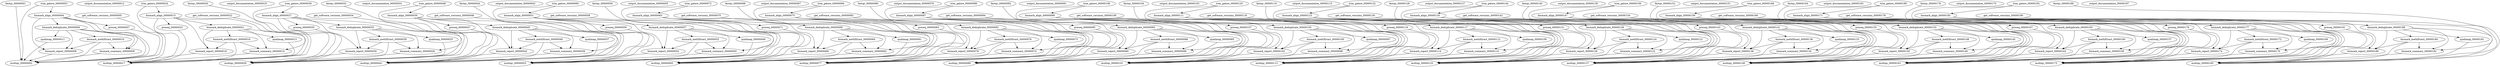 strict digraph "MethylseqWorkflow-synthetic-instance" {
	graph [executedat="2024-09-11T11:05:40.766885+02:00",
		makespan=0,
		name="MethylseqWorkflow-synthetic-instance"
	];
	fastqc_00000001	[task="<wfcommons.common.task.Task object at 0x710a87dcefd0>"];
	multiqc_00000002	[task="<wfcommons.common.task.Task object at 0x710a7f87df70>"];
	fastqc_00000001 -> multiqc_00000002	[weight=0];
	trim_galore_00000003	[task="<wfcommons.common.task.Task object at 0x710a811f94c0>"];
	trim_galore_00000003 -> multiqc_00000002	[weight=0];
	bismark_align_00000004	[task="<wfcommons.common.task.Task object at 0x710a7e7da040>"];
	trim_galore_00000003 -> bismark_align_00000004	[weight=0];
	bismark_align_00000004 -> multiqc_00000002	[weight=0];
	bismark_deduplicate_00000006	[task="<wfcommons.common.task.Task object at 0x710a7e7dafd0>"];
	bismark_align_00000004 -> bismark_deduplicate_00000006	[weight=0];
	preseq_00000007	[task="<wfcommons.common.task.Task object at 0x710a7e7da0a0>"];
	bismark_align_00000004 -> preseq_00000007	[weight=0];
	bismark_report_00000008	[task="<wfcommons.common.task.Task object at 0x710a8367b1f0>"];
	bismark_align_00000004 -> bismark_report_00000008	[weight=0];
	bismark_summary_00000009	[task="<wfcommons.common.task.Task object at 0x710a8367b100>"];
	bismark_align_00000004 -> bismark_summary_00000009	[weight=0];
	get_software_versions_00000005	[task="<wfcommons.common.task.Task object at 0x710a7e7da070>"];
	get_software_versions_00000005 -> multiqc_00000002	[weight=0];
	bismark_deduplicate_00000006 -> multiqc_00000002	[weight=0];
	bismark_deduplicate_00000006 -> bismark_report_00000008	[weight=0];
	bismark_deduplicate_00000006 -> bismark_summary_00000009	[weight=0];
	bismark_methXtract_00000010	[task="<wfcommons.common.task.Task object at 0x710a8367b6a0>"];
	bismark_deduplicate_00000006 -> bismark_methXtract_00000010	[weight=0];
	qualimap_00000011	[task="<wfcommons.common.task.Task object at 0x710a8367b340>"];
	bismark_deduplicate_00000006 -> qualimap_00000011	[weight=0];
	preseq_00000007 -> multiqc_00000002	[weight=0];
	bismark_report_00000008 -> multiqc_00000002	[weight=0];
	bismark_summary_00000009 -> multiqc_00000002	[weight=0];
	bismark_methXtract_00000010 -> multiqc_00000002	[weight=0];
	bismark_methXtract_00000010 -> bismark_report_00000008	[weight=0];
	bismark_methXtract_00000010 -> bismark_summary_00000009	[weight=0];
	qualimap_00000011 -> multiqc_00000002	[weight=0];
	output_documentation_00000012	[task="<wfcommons.common.task.Task object at 0x710a8367b2e0>"];
	qualimap_00000013	[task="<wfcommons.common.task.Task object at 0x710a8367b310>"];
	multiqc_00000017	[task="<wfcommons.common.task.Task object at 0x710a8367b3a0>"];
	qualimap_00000013 -> multiqc_00000017	[weight=0];
	bismark_summary_00000014	[task="<wfcommons.common.task.Task object at 0x710a8367b4c0>"];
	bismark_summary_00000014 -> multiqc_00000017	[weight=0];
	bismark_align_00000015	[task="<wfcommons.common.task.Task object at 0x710a8367b280>"];
	bismark_align_00000015 -> bismark_summary_00000014	[weight=0];
	bismark_align_00000015 -> multiqc_00000017	[weight=0];
	bismark_report_00000018	[task="<wfcommons.common.task.Task object at 0x710a8367b1c0>"];
	bismark_align_00000015 -> bismark_report_00000018	[weight=0];
	bismark_deduplicate_00000021	[task="<wfcommons.common.task.Task object at 0x710a8367b5e0>"];
	bismark_align_00000015 -> bismark_deduplicate_00000021	[weight=0];
	preseq_00000023	[task="<wfcommons.common.task.Task object at 0x710a8367b070>"];
	bismark_align_00000015 -> preseq_00000023	[weight=0];
	bismark_methXtract_00000016	[task="<wfcommons.common.task.Task object at 0x710a8367b250>"];
	bismark_methXtract_00000016 -> bismark_summary_00000014	[weight=0];
	bismark_methXtract_00000016 -> multiqc_00000017	[weight=0];
	bismark_methXtract_00000016 -> bismark_report_00000018	[weight=0];
	bismark_report_00000018 -> multiqc_00000017	[weight=0];
	output_documentation_00000019	[task="<wfcommons.common.task.Task object at 0x710a8367b5b0>"];
	fastqc_00000020	[task="<wfcommons.common.task.Task object at 0x710a8367b2b0>"];
	fastqc_00000020 -> multiqc_00000017	[weight=0];
	bismark_deduplicate_00000021 -> qualimap_00000013	[weight=0];
	bismark_deduplicate_00000021 -> bismark_summary_00000014	[weight=0];
	bismark_deduplicate_00000021 -> bismark_methXtract_00000016	[weight=0];
	bismark_deduplicate_00000021 -> multiqc_00000017	[weight=0];
	bismark_deduplicate_00000021 -> bismark_report_00000018	[weight=0];
	get_software_versions_00000022	[task="<wfcommons.common.task.Task object at 0x710a8367b640>"];
	get_software_versions_00000022 -> multiqc_00000017	[weight=0];
	preseq_00000023 -> multiqc_00000017	[weight=0];
	trim_galore_00000024	[task="<wfcommons.common.task.Task object at 0x710a8367b550>"];
	trim_galore_00000024 -> bismark_align_00000015	[weight=0];
	trim_galore_00000024 -> multiqc_00000017	[weight=0];
	qualimap_00000025	[task="<wfcommons.common.task.Task object at 0x710a8367b190>"];
	multiqc_00000029	[task="<wfcommons.common.task.Task object at 0x710a8367b4f0>"];
	qualimap_00000025 -> multiqc_00000029	[weight=0];
	bismark_summary_00000026	[task="<wfcommons.common.task.Task object at 0x710a8367b220>"];
	bismark_summary_00000026 -> multiqc_00000029	[weight=0];
	bismark_align_00000027	[task="<wfcommons.common.task.Task object at 0x710a8367b3d0>"];
	bismark_align_00000027 -> bismark_summary_00000026	[weight=0];
	bismark_align_00000027 -> multiqc_00000029	[weight=0];
	bismark_report_00000030	[task="<wfcommons.common.task.Task object at 0x710a8367b490>"];
	bismark_align_00000027 -> bismark_report_00000030	[weight=0];
	bismark_deduplicate_00000033	[task="<wfcommons.common.task.Task object at 0x710a8367b580>"];
	bismark_align_00000027 -> bismark_deduplicate_00000033	[weight=0];
	preseq_00000035	[task="<wfcommons.common.task.Task object at 0x710a8367b370>"];
	bismark_align_00000027 -> preseq_00000035	[weight=0];
	bismark_methXtract_00000028	[task="<wfcommons.common.task.Task object at 0x710a8367b520>"];
	bismark_methXtract_00000028 -> bismark_summary_00000026	[weight=0];
	bismark_methXtract_00000028 -> multiqc_00000029	[weight=0];
	bismark_methXtract_00000028 -> bismark_report_00000030	[weight=0];
	bismark_report_00000030 -> multiqc_00000029	[weight=0];
	output_documentation_00000031	[task="<wfcommons.common.task.Task object at 0x710a8367b160>"];
	fastqc_00000032	[task="<wfcommons.common.task.Task object at 0x710a8367b400>"];
	fastqc_00000032 -> multiqc_00000029	[weight=0];
	bismark_deduplicate_00000033 -> qualimap_00000025	[weight=0];
	bismark_deduplicate_00000033 -> bismark_summary_00000026	[weight=0];
	bismark_deduplicate_00000033 -> bismark_methXtract_00000028	[weight=0];
	bismark_deduplicate_00000033 -> multiqc_00000029	[weight=0];
	bismark_deduplicate_00000033 -> bismark_report_00000030	[weight=0];
	get_software_versions_00000034	[task="<wfcommons.common.task.Task object at 0x710a8367b460>"];
	get_software_versions_00000034 -> multiqc_00000029	[weight=0];
	preseq_00000035 -> multiqc_00000029	[weight=0];
	trim_galore_00000036	[task="<wfcommons.common.task.Task object at 0x710a83225e80>"];
	trim_galore_00000036 -> bismark_align_00000027	[weight=0];
	trim_galore_00000036 -> multiqc_00000029	[weight=0];
	qualimap_00000037	[task="<wfcommons.common.task.Task object at 0x710a83225f40>"];
	multiqc_00000041	[task="<wfcommons.common.task.Task object at 0x710a83225070>"];
	qualimap_00000037 -> multiqc_00000041	[weight=0];
	bismark_summary_00000038	[task="<wfcommons.common.task.Task object at 0x710a83225f70>"];
	bismark_summary_00000038 -> multiqc_00000041	[weight=0];
	bismark_align_00000039	[task="<wfcommons.common.task.Task object at 0x710a83225fd0>"];
	bismark_align_00000039 -> bismark_summary_00000038	[weight=0];
	bismark_align_00000039 -> multiqc_00000041	[weight=0];
	bismark_report_00000042	[task="<wfcommons.common.task.Task object at 0x710a83225fa0>"];
	bismark_align_00000039 -> bismark_report_00000042	[weight=0];
	bismark_deduplicate_00000045	[task="<wfcommons.common.task.Task object at 0x710a83225d90>"];
	bismark_align_00000039 -> bismark_deduplicate_00000045	[weight=0];
	preseq_00000047	[task="<wfcommons.common.task.Task object at 0x710a83225d00>"];
	bismark_align_00000039 -> preseq_00000047	[weight=0];
	bismark_methXtract_00000040	[task="<wfcommons.common.task.Task object at 0x710a83225e20>"];
	bismark_methXtract_00000040 -> bismark_summary_00000038	[weight=0];
	bismark_methXtract_00000040 -> multiqc_00000041	[weight=0];
	bismark_methXtract_00000040 -> bismark_report_00000042	[weight=0];
	bismark_report_00000042 -> multiqc_00000041	[weight=0];
	output_documentation_00000043	[task="<wfcommons.common.task.Task object at 0x710a83225df0>"];
	fastqc_00000044	[task="<wfcommons.common.task.Task object at 0x710a83225eb0>"];
	fastqc_00000044 -> multiqc_00000041	[weight=0];
	bismark_deduplicate_00000045 -> qualimap_00000037	[weight=0];
	bismark_deduplicate_00000045 -> bismark_summary_00000038	[weight=0];
	bismark_deduplicate_00000045 -> bismark_methXtract_00000040	[weight=0];
	bismark_deduplicate_00000045 -> multiqc_00000041	[weight=0];
	bismark_deduplicate_00000045 -> bismark_report_00000042	[weight=0];
	get_software_versions_00000046	[task="<wfcommons.common.task.Task object at 0x710a83225d60>"];
	get_software_versions_00000046 -> multiqc_00000041	[weight=0];
	preseq_00000047 -> multiqc_00000041	[weight=0];
	trim_galore_00000048	[task="<wfcommons.common.task.Task object at 0x710a83225d30>"];
	trim_galore_00000048 -> bismark_align_00000039	[weight=0];
	trim_galore_00000048 -> multiqc_00000041	[weight=0];
	qualimap_00000049	[task="<wfcommons.common.task.Task object at 0x710a83225cd0>"];
	multiqc_00000053	[task="<wfcommons.common.task.Task object at 0x710a83225f10>"];
	qualimap_00000049 -> multiqc_00000053	[weight=0];
	bismark_summary_00000050	[task="<wfcommons.common.task.Task object at 0x710a83225ca0>"];
	bismark_summary_00000050 -> multiqc_00000053	[weight=0];
	bismark_align_00000051	[task="<wfcommons.common.task.Task object at 0x710a83225c70>"];
	bismark_align_00000051 -> bismark_summary_00000050	[weight=0];
	bismark_align_00000051 -> multiqc_00000053	[weight=0];
	bismark_report_00000054	[task="<wfcommons.common.task.Task object at 0x710a83225c10>"];
	bismark_align_00000051 -> bismark_report_00000054	[weight=0];
	bismark_deduplicate_00000057	[task="<wfcommons.common.task.Task object at 0x710a83225af0>"];
	bismark_align_00000051 -> bismark_deduplicate_00000057	[weight=0];
	preseq_00000059	[task="<wfcommons.common.task.Task object at 0x710a83225be0>"];
	bismark_align_00000051 -> preseq_00000059	[weight=0];
	bismark_methXtract_00000052	[task="<wfcommons.common.task.Task object at 0x710a83225bb0>"];
	bismark_methXtract_00000052 -> bismark_summary_00000050	[weight=0];
	bismark_methXtract_00000052 -> multiqc_00000053	[weight=0];
	bismark_methXtract_00000052 -> bismark_report_00000054	[weight=0];
	bismark_report_00000054 -> multiqc_00000053	[weight=0];
	output_documentation_00000055	[task="<wfcommons.common.task.Task object at 0x710a83225b80>"];
	fastqc_00000056	[task="<wfcommons.common.task.Task object at 0x710a83225b50>"];
	fastqc_00000056 -> multiqc_00000053	[weight=0];
	bismark_deduplicate_00000057 -> qualimap_00000049	[weight=0];
	bismark_deduplicate_00000057 -> bismark_summary_00000050	[weight=0];
	bismark_deduplicate_00000057 -> bismark_methXtract_00000052	[weight=0];
	bismark_deduplicate_00000057 -> multiqc_00000053	[weight=0];
	bismark_deduplicate_00000057 -> bismark_report_00000054	[weight=0];
	get_software_versions_00000058	[task="<wfcommons.common.task.Task object at 0x710a83225b20>"];
	get_software_versions_00000058 -> multiqc_00000053	[weight=0];
	preseq_00000059 -> multiqc_00000053	[weight=0];
	trim_galore_00000060	[task="<wfcommons.common.task.Task object at 0x710a83225ac0>"];
	trim_galore_00000060 -> bismark_align_00000051	[weight=0];
	trim_galore_00000060 -> multiqc_00000053	[weight=0];
	qualimap_00000061	[task="<wfcommons.common.task.Task object at 0x710a83225a90>"];
	multiqc_00000065	[task="<wfcommons.common.task.Task object at 0x710a832259d0>"];
	qualimap_00000061 -> multiqc_00000065	[weight=0];
	bismark_summary_00000062	[task="<wfcommons.common.task.Task object at 0x710a83225a30>"];
	bismark_summary_00000062 -> multiqc_00000065	[weight=0];
	bismark_align_00000063	[task="<wfcommons.common.task.Task object at 0x710a83225a60>"];
	bismark_align_00000063 -> bismark_summary_00000062	[weight=0];
	bismark_align_00000063 -> multiqc_00000065	[weight=0];
	bismark_report_00000066	[task="<wfcommons.common.task.Task object at 0x710a832259a0>"];
	bismark_align_00000063 -> bismark_report_00000066	[weight=0];
	bismark_deduplicate_00000069	[task="<wfcommons.common.task.Task object at 0x710a832258b0>"];
	bismark_align_00000063 -> bismark_deduplicate_00000069	[weight=0];
	preseq_00000071	[task="<wfcommons.common.task.Task object at 0x710a83225850>"];
	bismark_align_00000063 -> preseq_00000071	[weight=0];
	bismark_methXtract_00000064	[task="<wfcommons.common.task.Task object at 0x710a83225a00>"];
	bismark_methXtract_00000064 -> bismark_summary_00000062	[weight=0];
	bismark_methXtract_00000064 -> multiqc_00000065	[weight=0];
	bismark_methXtract_00000064 -> bismark_report_00000066	[weight=0];
	bismark_report_00000066 -> multiqc_00000065	[weight=0];
	output_documentation_00000067	[task="<wfcommons.common.task.Task object at 0x710a83225940>"];
	fastqc_00000068	[task="<wfcommons.common.task.Task object at 0x710a832258e0>"];
	fastqc_00000068 -> multiqc_00000065	[weight=0];
	bismark_deduplicate_00000069 -> qualimap_00000061	[weight=0];
	bismark_deduplicate_00000069 -> bismark_summary_00000062	[weight=0];
	bismark_deduplicate_00000069 -> bismark_methXtract_00000064	[weight=0];
	bismark_deduplicate_00000069 -> multiqc_00000065	[weight=0];
	bismark_deduplicate_00000069 -> bismark_report_00000066	[weight=0];
	get_software_versions_00000070	[task="<wfcommons.common.task.Task object at 0x710a83225880>"];
	get_software_versions_00000070 -> multiqc_00000065	[weight=0];
	preseq_00000071 -> multiqc_00000065	[weight=0];
	trim_galore_00000072	[task="<wfcommons.common.task.Task object at 0x710a83225910>"];
	trim_galore_00000072 -> bismark_align_00000063	[weight=0];
	trim_galore_00000072 -> multiqc_00000065	[weight=0];
	qualimap_00000073	[task="<wfcommons.common.task.Task object at 0x710a83225820>"];
	multiqc_00000077	[task="<wfcommons.common.task.Task object at 0x710a83225730>"];
	qualimap_00000073 -> multiqc_00000077	[weight=0];
	bismark_summary_00000074	[task="<wfcommons.common.task.Task object at 0x710a832257f0>"];
	bismark_summary_00000074 -> multiqc_00000077	[weight=0];
	bismark_align_00000075	[task="<wfcommons.common.task.Task object at 0x710a832257c0>"];
	bismark_align_00000075 -> bismark_summary_00000074	[weight=0];
	bismark_align_00000075 -> multiqc_00000077	[weight=0];
	bismark_report_00000078	[task="<wfcommons.common.task.Task object at 0x710a83225760>"];
	bismark_align_00000075 -> bismark_report_00000078	[weight=0];
	bismark_deduplicate_00000081	[task="<wfcommons.common.task.Task object at 0x710a83225970>"];
	bismark_align_00000075 -> bismark_deduplicate_00000081	[weight=0];
	preseq_00000083	[task="<wfcommons.common.task.Task object at 0x710a83225610>"];
	bismark_align_00000075 -> preseq_00000083	[weight=0];
	bismark_methXtract_00000076	[task="<wfcommons.common.task.Task object at 0x710a83225790>"];
	bismark_methXtract_00000076 -> bismark_summary_00000074	[weight=0];
	bismark_methXtract_00000076 -> multiqc_00000077	[weight=0];
	bismark_methXtract_00000076 -> bismark_report_00000078	[weight=0];
	bismark_report_00000078 -> multiqc_00000077	[weight=0];
	output_documentation_00000079	[task="<wfcommons.common.task.Task object at 0x710a83225700>"];
	fastqc_00000080	[task="<wfcommons.common.task.Task object at 0x710a832256d0>"];
	fastqc_00000080 -> multiqc_00000077	[weight=0];
	bismark_deduplicate_00000081 -> qualimap_00000073	[weight=0];
	bismark_deduplicate_00000081 -> bismark_summary_00000074	[weight=0];
	bismark_deduplicate_00000081 -> bismark_methXtract_00000076	[weight=0];
	bismark_deduplicate_00000081 -> multiqc_00000077	[weight=0];
	bismark_deduplicate_00000081 -> bismark_report_00000078	[weight=0];
	get_software_versions_00000082	[task="<wfcommons.common.task.Task object at 0x710a83225670>"];
	get_software_versions_00000082 -> multiqc_00000077	[weight=0];
	preseq_00000083 -> multiqc_00000077	[weight=0];
	trim_galore_00000084	[task="<wfcommons.common.task.Task object at 0x710a832255e0>"];
	trim_galore_00000084 -> bismark_align_00000075	[weight=0];
	trim_galore_00000084 -> multiqc_00000077	[weight=0];
	qualimap_00000085	[task="<wfcommons.common.task.Task object at 0x710a832255b0>"];
	multiqc_00000089	[task="<wfcommons.common.task.Task object at 0x710a83225520>"];
	qualimap_00000085 -> multiqc_00000089	[weight=0];
	bismark_summary_00000086	[task="<wfcommons.common.task.Task object at 0x710a83225580>"];
	bismark_summary_00000086 -> multiqc_00000089	[weight=0];
	bismark_align_00000087	[task="<wfcommons.common.task.Task object at 0x710a83225640>"];
	bismark_align_00000087 -> bismark_summary_00000086	[weight=0];
	bismark_align_00000087 -> multiqc_00000089	[weight=0];
	bismark_report_00000090	[task="<wfcommons.common.task.Task object at 0x710a832254f0>"];
	bismark_align_00000087 -> bismark_report_00000090	[weight=0];
	bismark_deduplicate_00000093	[task="<wfcommons.common.task.Task object at 0x710a83225490>"];
	bismark_align_00000087 -> bismark_deduplicate_00000093	[weight=0];
	preseq_00000095	[task="<wfcommons.common.task.Task object at 0x710a83225400>"];
	bismark_align_00000087 -> preseq_00000095	[weight=0];
	bismark_methXtract_00000088	[task="<wfcommons.common.task.Task object at 0x710a83225550>"];
	bismark_methXtract_00000088 -> bismark_summary_00000086	[weight=0];
	bismark_methXtract_00000088 -> multiqc_00000089	[weight=0];
	bismark_methXtract_00000088 -> bismark_report_00000090	[weight=0];
	bismark_report_00000090 -> multiqc_00000089	[weight=0];
	output_documentation_00000091	[task="<wfcommons.common.task.Task object at 0x710a832254c0>"];
	fastqc_00000092	[task="<wfcommons.common.task.Task object at 0x710a83225460>"];
	fastqc_00000092 -> multiqc_00000089	[weight=0];
	bismark_deduplicate_00000093 -> qualimap_00000085	[weight=0];
	bismark_deduplicate_00000093 -> bismark_summary_00000086	[weight=0];
	bismark_deduplicate_00000093 -> bismark_methXtract_00000088	[weight=0];
	bismark_deduplicate_00000093 -> multiqc_00000089	[weight=0];
	bismark_deduplicate_00000093 -> bismark_report_00000090	[weight=0];
	get_software_versions_00000094	[task="<wfcommons.common.task.Task object at 0x710a83225430>"];
	get_software_versions_00000094 -> multiqc_00000089	[weight=0];
	preseq_00000095 -> multiqc_00000089	[weight=0];
	trim_galore_00000096	[task="<wfcommons.common.task.Task object at 0x710a832256a0>"];
	trim_galore_00000096 -> bismark_align_00000087	[weight=0];
	trim_galore_00000096 -> multiqc_00000089	[weight=0];
	qualimap_00000097	[task="<wfcommons.common.task.Task object at 0x710a832253a0>"];
	multiqc_00000101	[task="<wfcommons.common.task.Task object at 0x710a832252b0>"];
	qualimap_00000097 -> multiqc_00000101	[weight=0];
	bismark_summary_00000098	[task="<wfcommons.common.task.Task object at 0x710a83225340>"];
	bismark_summary_00000098 -> multiqc_00000101	[weight=0];
	bismark_align_00000099	[task="<wfcommons.common.task.Task object at 0x710a83225310>"];
	bismark_align_00000099 -> bismark_summary_00000098	[weight=0];
	bismark_align_00000099 -> multiqc_00000101	[weight=0];
	bismark_report_00000102	[task="<wfcommons.common.task.Task object at 0x710a83225370>"];
	bismark_align_00000099 -> bismark_report_00000102	[weight=0];
	bismark_deduplicate_00000105	[task="<wfcommons.common.task.Task object at 0x710a83225220>"];
	bismark_align_00000099 -> bismark_deduplicate_00000105	[weight=0];
	preseq_00000107	[task="<wfcommons.common.task.Task object at 0x710a83225190>"];
	bismark_align_00000099 -> preseq_00000107	[weight=0];
	bismark_methXtract_00000100	[task="<wfcommons.common.task.Task object at 0x710a832252e0>"];
	bismark_methXtract_00000100 -> bismark_summary_00000098	[weight=0];
	bismark_methXtract_00000100 -> multiqc_00000101	[weight=0];
	bismark_methXtract_00000100 -> bismark_report_00000102	[weight=0];
	bismark_report_00000102 -> multiqc_00000101	[weight=0];
	output_documentation_00000103	[task="<wfcommons.common.task.Task object at 0x710a83225280>"];
	fastqc_00000104	[task="<wfcommons.common.task.Task object at 0x710a83225250>"];
	fastqc_00000104 -> multiqc_00000101	[weight=0];
	bismark_deduplicate_00000105 -> qualimap_00000097	[weight=0];
	bismark_deduplicate_00000105 -> bismark_summary_00000098	[weight=0];
	bismark_deduplicate_00000105 -> bismark_methXtract_00000100	[weight=0];
	bismark_deduplicate_00000105 -> multiqc_00000101	[weight=0];
	bismark_deduplicate_00000105 -> bismark_report_00000102	[weight=0];
	get_software_versions_00000106	[task="<wfcommons.common.task.Task object at 0x710a832251f0>"];
	get_software_versions_00000106 -> multiqc_00000101	[weight=0];
	preseq_00000107 -> multiqc_00000101	[weight=0];
	trim_galore_00000108	[task="<wfcommons.common.task.Task object at 0x710a832251c0>"];
	trim_galore_00000108 -> bismark_align_00000099	[weight=0];
	trim_galore_00000108 -> multiqc_00000101	[weight=0];
	qualimap_00000109	[task="<wfcommons.common.task.Task object at 0x710a83225160>"];
	multiqc_00000113	[task="<wfcommons.common.task.Task object at 0x710a832250d0>"];
	qualimap_00000109 -> multiqc_00000113	[weight=0];
	bismark_summary_00000110	[task="<wfcommons.common.task.Task object at 0x710a83225130>"];
	bismark_summary_00000110 -> multiqc_00000113	[weight=0];
	bismark_align_00000111	[task="<wfcommons.common.task.Task object at 0x710a832253d0>"];
	bismark_align_00000111 -> bismark_summary_00000110	[weight=0];
	bismark_align_00000111 -> multiqc_00000113	[weight=0];
	bismark_report_00000114	[task="<wfcommons.common.task.Task object at 0x710a83225c40>"];
	bismark_align_00000111 -> bismark_report_00000114	[weight=0];
	bismark_deduplicate_00000117	[task="<wfcommons.common.task.Task object at 0x710a83225dc0>"];
	bismark_align_00000111 -> bismark_deduplicate_00000117	[weight=0];
	preseq_00000119	[task="<wfcommons.common.task.Task object at 0x710aa910ee80>"];
	bismark_align_00000111 -> preseq_00000119	[weight=0];
	bismark_methXtract_00000112	[task="<wfcommons.common.task.Task object at 0x710a83225100>"];
	bismark_methXtract_00000112 -> bismark_summary_00000110	[weight=0];
	bismark_methXtract_00000112 -> multiqc_00000113	[weight=0];
	bismark_methXtract_00000112 -> bismark_report_00000114	[weight=0];
	bismark_report_00000114 -> multiqc_00000113	[weight=0];
	output_documentation_00000115	[task="<wfcommons.common.task.Task object at 0x710a832250a0>"];
	fastqc_00000116	[task="<wfcommons.common.task.Task object at 0x710a83225ee0>"];
	fastqc_00000116 -> multiqc_00000113	[weight=0];
	bismark_deduplicate_00000117 -> qualimap_00000109	[weight=0];
	bismark_deduplicate_00000117 -> bismark_summary_00000110	[weight=0];
	bismark_deduplicate_00000117 -> bismark_methXtract_00000112	[weight=0];
	bismark_deduplicate_00000117 -> multiqc_00000113	[weight=0];
	bismark_deduplicate_00000117 -> bismark_report_00000114	[weight=0];
	get_software_versions_00000118	[task="<wfcommons.common.task.Task object at 0x710aa910edc0>"];
	get_software_versions_00000118 -> multiqc_00000113	[weight=0];
	preseq_00000119 -> multiqc_00000113	[weight=0];
	trim_galore_00000120	[task="<wfcommons.common.task.Task object at 0x710aa910ecd0>"];
	trim_galore_00000120 -> bismark_align_00000111	[weight=0];
	trim_galore_00000120 -> multiqc_00000113	[weight=0];
	qualimap_00000121	[task="<wfcommons.common.task.Task object at 0x710aa910e1c0>"];
	multiqc_00000125	[task="<wfcommons.common.task.Task object at 0x710a82dec760>"];
	qualimap_00000121 -> multiqc_00000125	[weight=0];
	bismark_summary_00000122	[task="<wfcommons.common.task.Task object at 0x710aa910e070>"];
	bismark_summary_00000122 -> multiqc_00000125	[weight=0];
	bismark_align_00000123	[task="<wfcommons.common.task.Task object at 0x710aa910e100>"];
	bismark_align_00000123 -> bismark_summary_00000122	[weight=0];
	bismark_align_00000123 -> multiqc_00000125	[weight=0];
	bismark_report_00000126	[task="<wfcommons.common.task.Task object at 0x710a82decfd0>"];
	bismark_align_00000123 -> bismark_report_00000126	[weight=0];
	bismark_deduplicate_00000129	[task="<wfcommons.common.task.Task object at 0x710a82dec130>"];
	bismark_align_00000123 -> bismark_deduplicate_00000129	[weight=0];
	preseq_00000131	[task="<wfcommons.common.task.Task object at 0x710a82dec1f0>"];
	bismark_align_00000123 -> preseq_00000131	[weight=0];
	bismark_methXtract_00000124	[task="<wfcommons.common.task.Task object at 0x710a82dec1c0>"];
	bismark_methXtract_00000124 -> bismark_summary_00000122	[weight=0];
	bismark_methXtract_00000124 -> multiqc_00000125	[weight=0];
	bismark_methXtract_00000124 -> bismark_report_00000126	[weight=0];
	bismark_report_00000126 -> multiqc_00000125	[weight=0];
	output_documentation_00000127	[task="<wfcommons.common.task.Task object at 0x710a82dec0d0>"];
	fastqc_00000128	[task="<wfcommons.common.task.Task object at 0x710a82dec160>"];
	fastqc_00000128 -> multiqc_00000125	[weight=0];
	bismark_deduplicate_00000129 -> qualimap_00000121	[weight=0];
	bismark_deduplicate_00000129 -> bismark_summary_00000122	[weight=0];
	bismark_deduplicate_00000129 -> bismark_methXtract_00000124	[weight=0];
	bismark_deduplicate_00000129 -> multiqc_00000125	[weight=0];
	bismark_deduplicate_00000129 -> bismark_report_00000126	[weight=0];
	get_software_versions_00000130	[task="<wfcommons.common.task.Task object at 0x710a82dec190>"];
	get_software_versions_00000130 -> multiqc_00000125	[weight=0];
	preseq_00000131 -> multiqc_00000125	[weight=0];
	trim_galore_00000132	[task="<wfcommons.common.task.Task object at 0x710a82dec250>"];
	trim_galore_00000132 -> bismark_align_00000123	[weight=0];
	trim_galore_00000132 -> multiqc_00000125	[weight=0];
	qualimap_00000133	[task="<wfcommons.common.task.Task object at 0x710a82dec220>"];
	multiqc_00000137	[task="<wfcommons.common.task.Task object at 0x710a82dec310>"];
	qualimap_00000133 -> multiqc_00000137	[weight=0];
	bismark_summary_00000134	[task="<wfcommons.common.task.Task object at 0x710a82dec2b0>"];
	bismark_summary_00000134 -> multiqc_00000137	[weight=0];
	bismark_align_00000135	[task="<wfcommons.common.task.Task object at 0x710a82dec490>"];
	bismark_align_00000135 -> bismark_summary_00000134	[weight=0];
	bismark_align_00000135 -> multiqc_00000137	[weight=0];
	bismark_report_00000138	[task="<wfcommons.common.task.Task object at 0x710a82dec2e0>"];
	bismark_align_00000135 -> bismark_report_00000138	[weight=0];
	bismark_deduplicate_00000141	[task="<wfcommons.common.task.Task object at 0x710a82dec340>"];
	bismark_align_00000135 -> bismark_deduplicate_00000141	[weight=0];
	preseq_00000143	[task="<wfcommons.common.task.Task object at 0x710a82dec3a0>"];
	bismark_align_00000135 -> preseq_00000143	[weight=0];
	bismark_methXtract_00000136	[task="<wfcommons.common.task.Task object at 0x710a82dec280>"];
	bismark_methXtract_00000136 -> bismark_summary_00000134	[weight=0];
	bismark_methXtract_00000136 -> multiqc_00000137	[weight=0];
	bismark_methXtract_00000136 -> bismark_report_00000138	[weight=0];
	bismark_report_00000138 -> multiqc_00000137	[weight=0];
	output_documentation_00000139	[task="<wfcommons.common.task.Task object at 0x710a82dec430>"];
	fastqc_00000140	[task="<wfcommons.common.task.Task object at 0x710a82dec370>"];
	fastqc_00000140 -> multiqc_00000137	[weight=0];
	bismark_deduplicate_00000141 -> qualimap_00000133	[weight=0];
	bismark_deduplicate_00000141 -> bismark_summary_00000134	[weight=0];
	bismark_deduplicate_00000141 -> bismark_methXtract_00000136	[weight=0];
	bismark_deduplicate_00000141 -> multiqc_00000137	[weight=0];
	bismark_deduplicate_00000141 -> bismark_report_00000138	[weight=0];
	get_software_versions_00000142	[task="<wfcommons.common.task.Task object at 0x710a82dec400>"];
	get_software_versions_00000142 -> multiqc_00000137	[weight=0];
	preseq_00000143 -> multiqc_00000137	[weight=0];
	trim_galore_00000144	[task="<wfcommons.common.task.Task object at 0x710a82dec460>"];
	trim_galore_00000144 -> bismark_align_00000135	[weight=0];
	trim_galore_00000144 -> multiqc_00000137	[weight=0];
	qualimap_00000145	[task="<wfcommons.common.task.Task object at 0x710a82dec4f0>"];
	multiqc_00000149	[task="<wfcommons.common.task.Task object at 0x710a82dec4c0>"];
	qualimap_00000145 -> multiqc_00000149	[weight=0];
	bismark_summary_00000146	[task="<wfcommons.common.task.Task object at 0x710a82dec520>"];
	bismark_summary_00000146 -> multiqc_00000149	[weight=0];
	bismark_align_00000147	[task="<wfcommons.common.task.Task object at 0x710a82dec5b0>"];
	bismark_align_00000147 -> bismark_summary_00000146	[weight=0];
	bismark_align_00000147 -> multiqc_00000149	[weight=0];
	bismark_report_00000150	[task="<wfcommons.common.task.Task object at 0x710a82dec580>"];
	bismark_align_00000147 -> bismark_report_00000150	[weight=0];
	bismark_deduplicate_00000153	[task="<wfcommons.common.task.Task object at 0x710a82dec700>"];
	bismark_align_00000147 -> bismark_deduplicate_00000153	[weight=0];
	preseq_00000155	[task="<wfcommons.common.task.Task object at 0x710a82dec640>"];
	bismark_align_00000147 -> preseq_00000155	[weight=0];
	bismark_methXtract_00000148	[task="<wfcommons.common.task.Task object at 0x710a82dec550>"];
	bismark_methXtract_00000148 -> bismark_summary_00000146	[weight=0];
	bismark_methXtract_00000148 -> multiqc_00000149	[weight=0];
	bismark_methXtract_00000148 -> bismark_report_00000150	[weight=0];
	bismark_report_00000150 -> multiqc_00000149	[weight=0];
	output_documentation_00000151	[task="<wfcommons.common.task.Task object at 0x710a82dec5e0>"];
	fastqc_00000152	[task="<wfcommons.common.task.Task object at 0x710a82dec610>"];
	fastqc_00000152 -> multiqc_00000149	[weight=0];
	bismark_deduplicate_00000153 -> qualimap_00000145	[weight=0];
	bismark_deduplicate_00000153 -> bismark_summary_00000146	[weight=0];
	bismark_deduplicate_00000153 -> bismark_methXtract_00000148	[weight=0];
	bismark_deduplicate_00000153 -> multiqc_00000149	[weight=0];
	bismark_deduplicate_00000153 -> bismark_report_00000150	[weight=0];
	get_software_versions_00000154	[task="<wfcommons.common.task.Task object at 0x710a82dec670>"];
	get_software_versions_00000154 -> multiqc_00000149	[weight=0];
	preseq_00000155 -> multiqc_00000149	[weight=0];
	trim_galore_00000156	[task="<wfcommons.common.task.Task object at 0x710a82dec6a0>"];
	trim_galore_00000156 -> bismark_align_00000147	[weight=0];
	trim_galore_00000156 -> multiqc_00000149	[weight=0];
	qualimap_00000157	[task="<wfcommons.common.task.Task object at 0x710a82deca30>"];
	multiqc_00000161	[task="<wfcommons.common.task.Task object at 0x710a82dec7f0>"];
	qualimap_00000157 -> multiqc_00000161	[weight=0];
	bismark_summary_00000158	[task="<wfcommons.common.task.Task object at 0x710a82dec100>"];
	bismark_summary_00000158 -> multiqc_00000161	[weight=0];
	bismark_align_00000159	[task="<wfcommons.common.task.Task object at 0x710a82dec6d0>"];
	bismark_align_00000159 -> bismark_summary_00000158	[weight=0];
	bismark_align_00000159 -> multiqc_00000161	[weight=0];
	bismark_report_00000162	[task="<wfcommons.common.task.Task object at 0x710a82dec880>"];
	bismark_align_00000159 -> bismark_report_00000162	[weight=0];
	bismark_deduplicate_00000165	[task="<wfcommons.common.task.Task object at 0x710a82dec850>"];
	bismark_align_00000159 -> bismark_deduplicate_00000165	[weight=0];
	preseq_00000167	[task="<wfcommons.common.task.Task object at 0x710a82dec8e0>"];
	bismark_align_00000159 -> preseq_00000167	[weight=0];
	bismark_methXtract_00000160	[task="<wfcommons.common.task.Task object at 0x710a82dec7c0>"];
	bismark_methXtract_00000160 -> bismark_summary_00000158	[weight=0];
	bismark_methXtract_00000160 -> multiqc_00000161	[weight=0];
	bismark_methXtract_00000160 -> bismark_report_00000162	[weight=0];
	bismark_report_00000162 -> multiqc_00000161	[weight=0];
	output_documentation_00000163	[task="<wfcommons.common.task.Task object at 0x710a82dec820>"];
	fastqc_00000164	[task="<wfcommons.common.task.Task object at 0x710a82dec790>"];
	fastqc_00000164 -> multiqc_00000161	[weight=0];
	bismark_deduplicate_00000165 -> qualimap_00000157	[weight=0];
	bismark_deduplicate_00000165 -> bismark_summary_00000158	[weight=0];
	bismark_deduplicate_00000165 -> bismark_methXtract_00000160	[weight=0];
	bismark_deduplicate_00000165 -> multiqc_00000161	[weight=0];
	bismark_deduplicate_00000165 -> bismark_report_00000162	[weight=0];
	get_software_versions_00000166	[task="<wfcommons.common.task.Task object at 0x710a82dec8b0>"];
	get_software_versions_00000166 -> multiqc_00000161	[weight=0];
	preseq_00000167 -> multiqc_00000161	[weight=0];
	trim_galore_00000168	[task="<wfcommons.common.task.Task object at 0x710a82dec9d0>"];
	trim_galore_00000168 -> bismark_align_00000159	[weight=0];
	trim_galore_00000168 -> multiqc_00000161	[weight=0];
	qualimap_00000169	[task="<wfcommons.common.task.Task object at 0x710a82dec940>"];
	multiqc_00000173	[task="<wfcommons.common.task.Task object at 0x710a82dec730>"];
	qualimap_00000169 -> multiqc_00000173	[weight=0];
	bismark_summary_00000170	[task="<wfcommons.common.task.Task object at 0x710a82dec910>"];
	bismark_summary_00000170 -> multiqc_00000173	[weight=0];
	bismark_align_00000171	[task="<wfcommons.common.task.Task object at 0x710a82dec970>"];
	bismark_align_00000171 -> bismark_summary_00000170	[weight=0];
	bismark_align_00000171 -> multiqc_00000173	[weight=0];
	bismark_report_00000174	[task="<wfcommons.common.task.Task object at 0x710a82dec9a0>"];
	bismark_align_00000171 -> bismark_report_00000174	[weight=0];
	bismark_deduplicate_00000177	[task="<wfcommons.common.task.Task object at 0x710a82decb50>"];
	bismark_align_00000171 -> bismark_deduplicate_00000177	[weight=0];
	preseq_00000179	[task="<wfcommons.common.task.Task object at 0x710a82deca60>"];
	bismark_align_00000171 -> preseq_00000179	[weight=0];
	bismark_methXtract_00000172	[task="<wfcommons.common.task.Task object at 0x710a82decd00>"];
	bismark_methXtract_00000172 -> bismark_summary_00000170	[weight=0];
	bismark_methXtract_00000172 -> multiqc_00000173	[weight=0];
	bismark_methXtract_00000172 -> bismark_report_00000174	[weight=0];
	bismark_report_00000174 -> multiqc_00000173	[weight=0];
	output_documentation_00000175	[task="<wfcommons.common.task.Task object at 0x710a82deca90>"];
	fastqc_00000176	[task="<wfcommons.common.task.Task object at 0x710a82decac0>"];
	fastqc_00000176 -> multiqc_00000173	[weight=0];
	bismark_deduplicate_00000177 -> qualimap_00000169	[weight=0];
	bismark_deduplicate_00000177 -> bismark_summary_00000170	[weight=0];
	bismark_deduplicate_00000177 -> bismark_methXtract_00000172	[weight=0];
	bismark_deduplicate_00000177 -> multiqc_00000173	[weight=0];
	bismark_deduplicate_00000177 -> bismark_report_00000174	[weight=0];
	get_software_versions_00000178	[task="<wfcommons.common.task.Task object at 0x710a82decaf0>"];
	get_software_versions_00000178 -> multiqc_00000173	[weight=0];
	preseq_00000179 -> multiqc_00000173	[weight=0];
	trim_galore_00000180	[task="<wfcommons.common.task.Task object at 0x710a82decb20>"];
	trim_galore_00000180 -> bismark_align_00000171	[weight=0];
	trim_galore_00000180 -> multiqc_00000173	[weight=0];
	qualimap_00000181	[task="<wfcommons.common.task.Task object at 0x710a82decb80>"];
	multiqc_00000185	[task="<wfcommons.common.task.Task object at 0x710a82decbe0>"];
	qualimap_00000181 -> multiqc_00000185	[weight=0];
	bismark_summary_00000182	[task="<wfcommons.common.task.Task object at 0x710a82decbb0>"];
	bismark_summary_00000182 -> multiqc_00000185	[weight=0];
	bismark_align_00000183	[task="<wfcommons.common.task.Task object at 0x710a82decca0>"];
	bismark_align_00000183 -> bismark_summary_00000182	[weight=0];
	bismark_align_00000183 -> multiqc_00000185	[weight=0];
	bismark_report_00000186	[task="<wfcommons.common.task.Task object at 0x710a82decc40>"];
	bismark_align_00000183 -> bismark_report_00000186	[weight=0];
	bismark_deduplicate_00000189	[task="<wfcommons.common.task.Task object at 0x710a82decc70>"];
	bismark_align_00000183 -> bismark_deduplicate_00000189	[weight=0];
	preseq_00000191	[task="<wfcommons.common.task.Task object at 0x710a82decdc0>"];
	bismark_align_00000183 -> preseq_00000191	[weight=0];
	bismark_methXtract_00000184	[task="<wfcommons.common.task.Task object at 0x710a82decc10>"];
	bismark_methXtract_00000184 -> bismark_summary_00000182	[weight=0];
	bismark_methXtract_00000184 -> multiqc_00000185	[weight=0];
	bismark_methXtract_00000184 -> bismark_report_00000186	[weight=0];
	bismark_report_00000186 -> multiqc_00000185	[weight=0];
	output_documentation_00000187	[task="<wfcommons.common.task.Task object at 0x710a82decd30>"];
	fastqc_00000188	[task="<wfcommons.common.task.Task object at 0x710a82deca00>"];
	fastqc_00000188 -> multiqc_00000185	[weight=0];
	bismark_deduplicate_00000189 -> qualimap_00000181	[weight=0];
	bismark_deduplicate_00000189 -> bismark_summary_00000182	[weight=0];
	bismark_deduplicate_00000189 -> bismark_methXtract_00000184	[weight=0];
	bismark_deduplicate_00000189 -> multiqc_00000185	[weight=0];
	bismark_deduplicate_00000189 -> bismark_report_00000186	[weight=0];
	get_software_versions_00000190	[task="<wfcommons.common.task.Task object at 0x710a82decd90>"];
	get_software_versions_00000190 -> multiqc_00000185	[weight=0];
	preseq_00000191 -> multiqc_00000185	[weight=0];
	trim_galore_00000192	[task="<wfcommons.common.task.Task object at 0x710a82dece50>"];
	trim_galore_00000192 -> bismark_align_00000183	[weight=0];
	trim_galore_00000192 -> multiqc_00000185	[weight=0];
}
